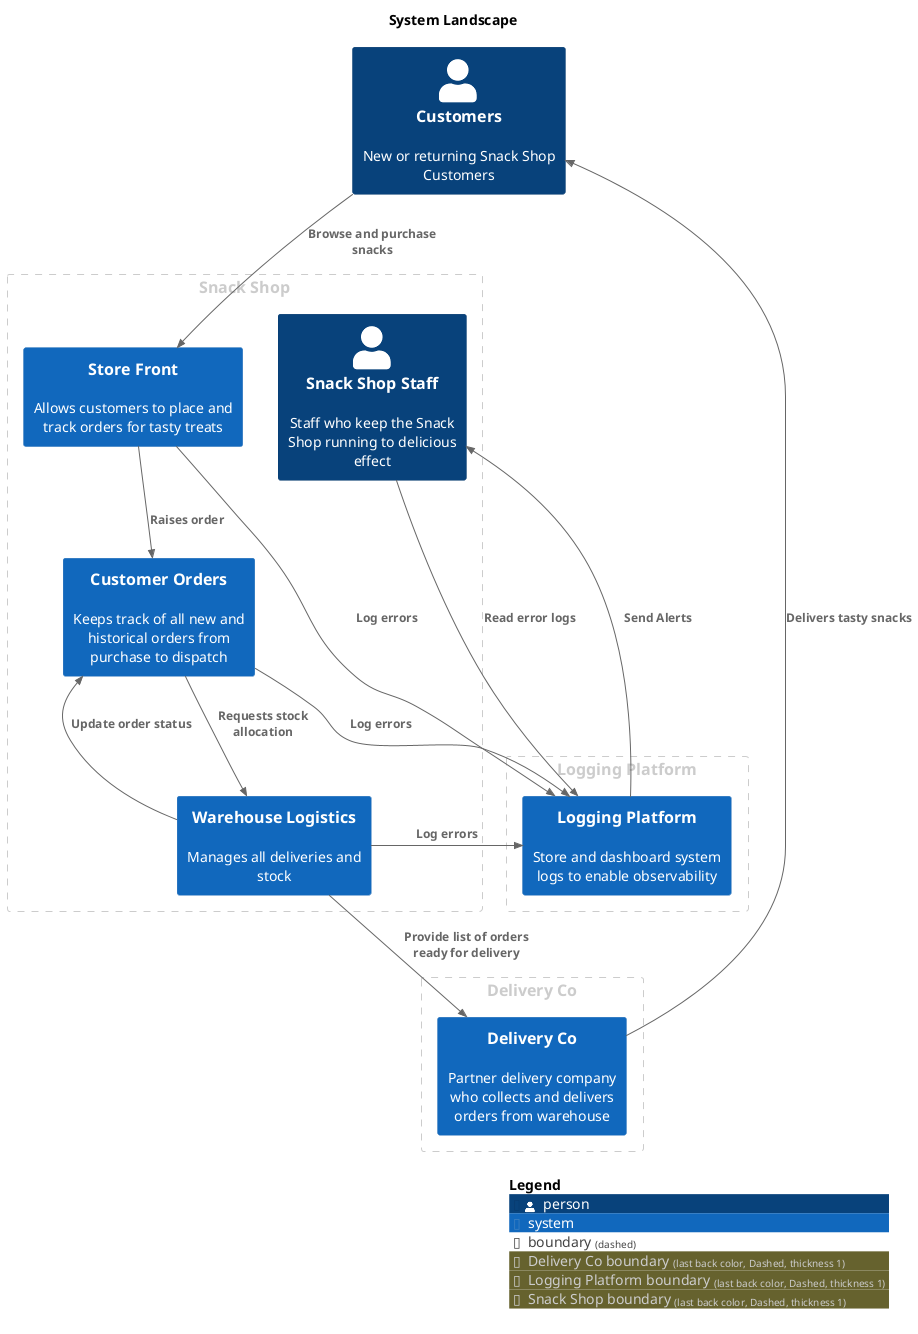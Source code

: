 @startuml
set separator none
title System Landscape

top to bottom direction

!include <C4/C4>
!include <C4/C4_Context>

AddBoundaryTag("Delivery Co", $borderColor="#cccccc", $fontColor="#cccccc", $borderStyle="Dashed", $borderThickness="1")
Boundary(group_1, "Delivery Co", $tags="Delivery Co") {
  System(DeliveryCo, "Delivery Co", $descr="Partner delivery company who collects and delivers orders from warehouse", $tags="", $link="")
}

AddBoundaryTag("Logging Platform", $borderColor="#cccccc", $fontColor="#cccccc", $borderStyle="Dashed", $borderThickness="1")
Boundary(group_2, "Logging Platform", $tags="Logging Platform") {
  System(LoggingPlatform, "Logging Platform", $descr="Store and dashboard system logs to enable observability", $tags="", $link="")
}

AddBoundaryTag("Snack Shop", $borderColor="#cccccc", $fontColor="#cccccc", $borderStyle="Dashed", $borderThickness="1")
Boundary(group_3, "Snack Shop", $tags="Snack Shop") {
  System(CustomerOrders, "Customer Orders", $descr="Keeps track of all new and historical orders from purchase to dispatch", $tags="", $link="")
  System(WarehouseLogistics, "Warehouse Logistics", $descr="Manages all deliveries and stock", $tags="", $link="")
  Person(SnackShopStaff, "Snack Shop Staff", $descr="Staff who keep the Snack Shop running to delicious effect", $tags="", $link="")
  System(StoreFront, "Store Front", $descr="Allows customers to place and track orders for tasty treats", $tags="", $link="")
}

Person(Customers, "Customers", $descr="New or returning Snack Shop Customers", $tags="", $link="")

Rel(Customers, StoreFront, "Browse and purchase snacks", $techn="", $tags="", $link="")
Rel(StoreFront, CustomerOrders, "Raises order", $techn="", $tags="", $link="")
Rel(CustomerOrders, WarehouseLogistics, "Requests stock allocation", $techn="", $tags="", $link="")
Rel(WarehouseLogistics, DeliveryCo, "Provide list of orders ready for delivery", $techn="", $tags="", $link="")
Rel(WarehouseLogistics, CustomerOrders, "Update order status", $techn="", $tags="", $link="")
Rel(DeliveryCo, Customers, "Delivers tasty snacks", $techn="", $tags="", $link="")
Rel(CustomerOrders, LoggingPlatform, "Log errors", $techn="", $tags="", $link="")
Rel(StoreFront, LoggingPlatform, "Log errors", $techn="", $tags="", $link="")
Rel(WarehouseLogistics, LoggingPlatform, "Log errors", $techn="", $tags="", $link="")
Rel(LoggingPlatform, SnackShopStaff, "Send Alerts", $techn="", $tags="", $link="")
Rel(SnackShopStaff, LoggingPlatform, "Read error logs", $techn="", $tags="", $link="")

SHOW_LEGEND(true)
@enduml
